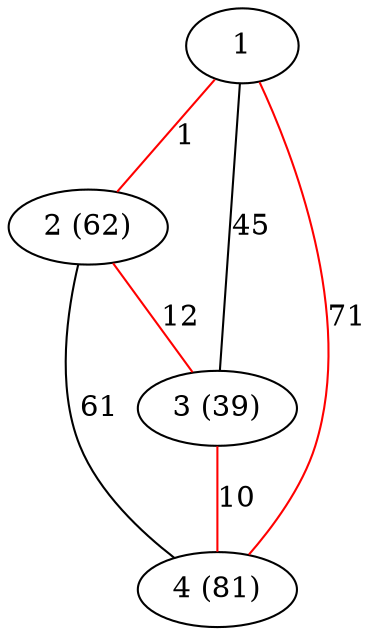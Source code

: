 graph g {
1 -- 2 [label=1 color=red]
1 -- 3 [label=45 color=black]
1 -- 4 [label=71 color=red]
2 -- 3 [label=12 color=red]
3 -- 4 [label=10 color=red]
2 -- 4 [label=61 color=black]
2 [label="2 (62)"]
3 [label="3 (39)"]
4 [label="4 (81)"]
}